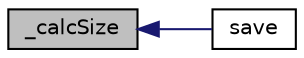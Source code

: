 digraph "_calcSize"
{
  edge [fontname="Helvetica",fontsize="10",labelfontname="Helvetica",labelfontsize="10"];
  node [fontname="Helvetica",fontsize="10",shape=record];
  rankdir="LR";
  Node7 [label="_calcSize",height=0.2,width=0.4,color="black", fillcolor="grey75", style="filled", fontcolor="black"];
  Node7 -> Node8 [dir="back",color="midnightblue",fontsize="10",style="solid",fontname="Helvetica"];
  Node8 [label="save",height=0.2,width=0.4,color="black", fillcolor="white", style="filled",URL="$class_p_h_p_excel___shared___o_l_e___p_p_s___root.html#a7edfb482641a0f83647d528adfc7950e"];
}
